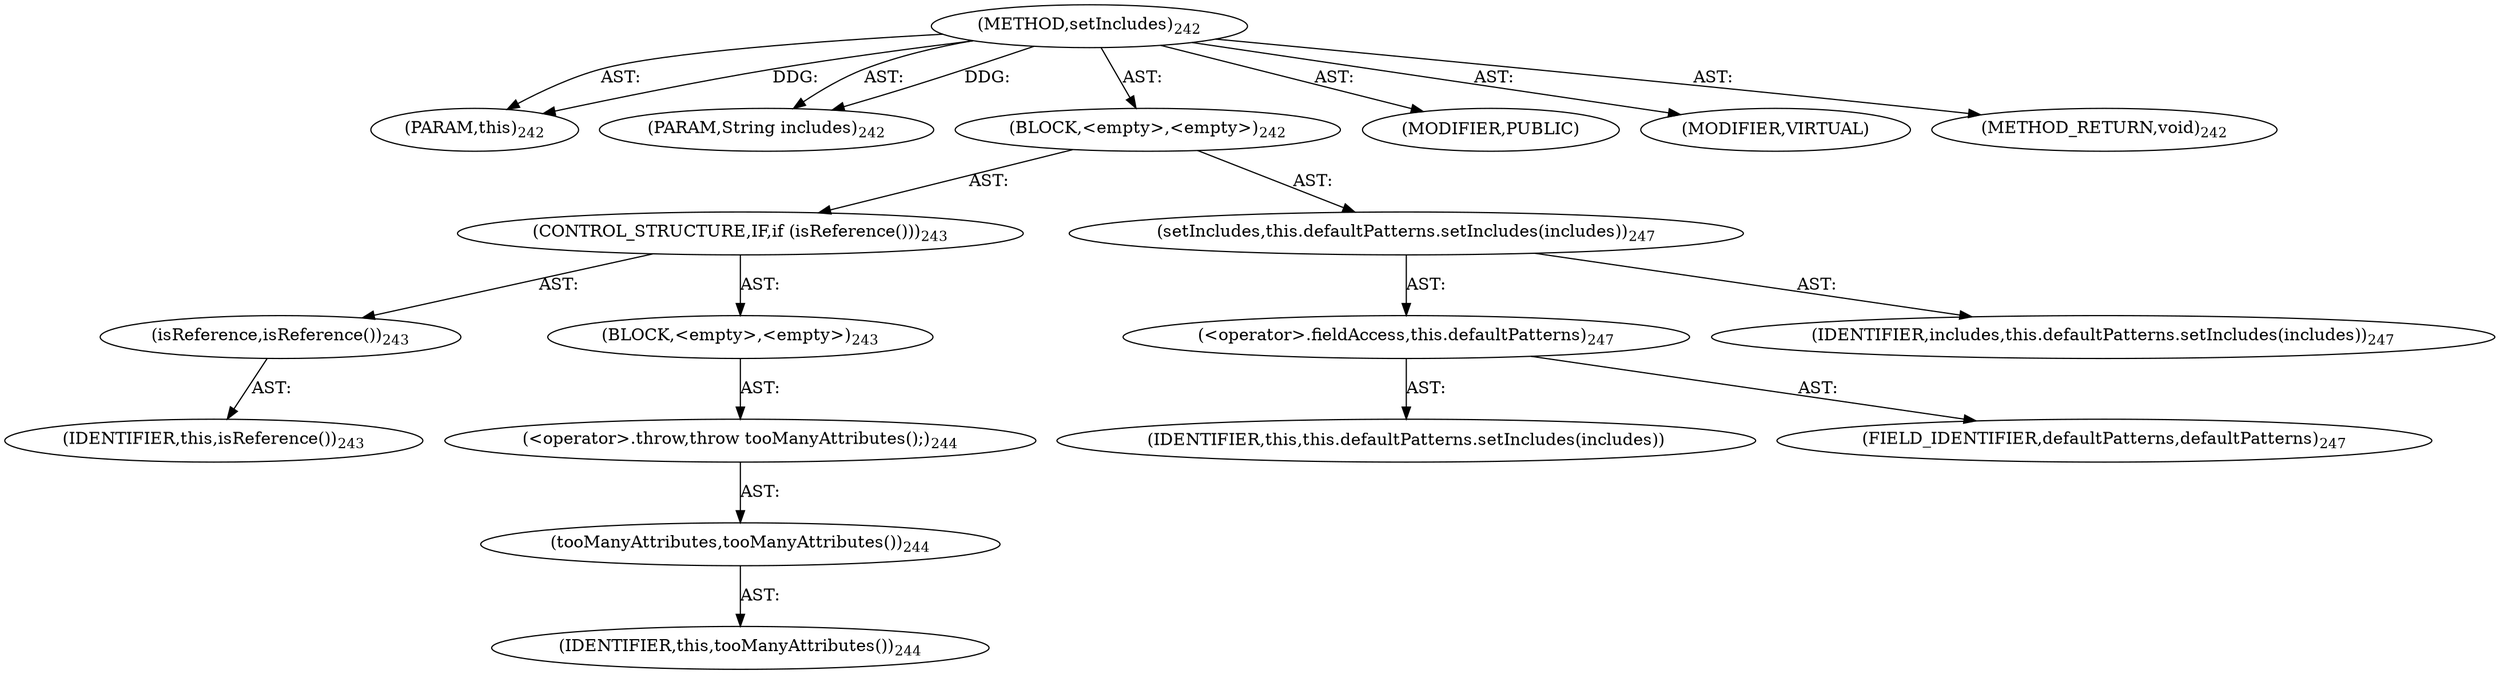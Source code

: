 digraph "setIncludes" {  
"111669149707" [label = <(METHOD,setIncludes)<SUB>242</SUB>> ]
"115964117001" [label = <(PARAM,this)<SUB>242</SUB>> ]
"115964117047" [label = <(PARAM,String includes)<SUB>242</SUB>> ]
"25769803798" [label = <(BLOCK,&lt;empty&gt;,&lt;empty&gt;)<SUB>242</SUB>> ]
"47244640267" [label = <(CONTROL_STRUCTURE,IF,if (isReference()))<SUB>243</SUB>> ]
"30064771203" [label = <(isReference,isReference())<SUB>243</SUB>> ]
"68719476759" [label = <(IDENTIFIER,this,isReference())<SUB>243</SUB>> ]
"25769803799" [label = <(BLOCK,&lt;empty&gt;,&lt;empty&gt;)<SUB>243</SUB>> ]
"30064771204" [label = <(&lt;operator&gt;.throw,throw tooManyAttributes();)<SUB>244</SUB>> ]
"30064771205" [label = <(tooManyAttributes,tooManyAttributes())<SUB>244</SUB>> ]
"68719476760" [label = <(IDENTIFIER,this,tooManyAttributes())<SUB>244</SUB>> ]
"30064771206" [label = <(setIncludes,this.defaultPatterns.setIncludes(includes))<SUB>247</SUB>> ]
"30064771207" [label = <(&lt;operator&gt;.fieldAccess,this.defaultPatterns)<SUB>247</SUB>> ]
"68719476901" [label = <(IDENTIFIER,this,this.defaultPatterns.setIncludes(includes))> ]
"55834574891" [label = <(FIELD_IDENTIFIER,defaultPatterns,defaultPatterns)<SUB>247</SUB>> ]
"68719476902" [label = <(IDENTIFIER,includes,this.defaultPatterns.setIncludes(includes))<SUB>247</SUB>> ]
"133143986205" [label = <(MODIFIER,PUBLIC)> ]
"133143986206" [label = <(MODIFIER,VIRTUAL)> ]
"128849018891" [label = <(METHOD_RETURN,void)<SUB>242</SUB>> ]
  "111669149707" -> "115964117001"  [ label = "AST: "] 
  "111669149707" -> "115964117047"  [ label = "AST: "] 
  "111669149707" -> "25769803798"  [ label = "AST: "] 
  "111669149707" -> "133143986205"  [ label = "AST: "] 
  "111669149707" -> "133143986206"  [ label = "AST: "] 
  "111669149707" -> "128849018891"  [ label = "AST: "] 
  "25769803798" -> "47244640267"  [ label = "AST: "] 
  "25769803798" -> "30064771206"  [ label = "AST: "] 
  "47244640267" -> "30064771203"  [ label = "AST: "] 
  "47244640267" -> "25769803799"  [ label = "AST: "] 
  "30064771203" -> "68719476759"  [ label = "AST: "] 
  "25769803799" -> "30064771204"  [ label = "AST: "] 
  "30064771204" -> "30064771205"  [ label = "AST: "] 
  "30064771205" -> "68719476760"  [ label = "AST: "] 
  "30064771206" -> "30064771207"  [ label = "AST: "] 
  "30064771206" -> "68719476902"  [ label = "AST: "] 
  "30064771207" -> "68719476901"  [ label = "AST: "] 
  "30064771207" -> "55834574891"  [ label = "AST: "] 
  "111669149707" -> "115964117001"  [ label = "DDG: "] 
  "111669149707" -> "115964117047"  [ label = "DDG: "] 
}
